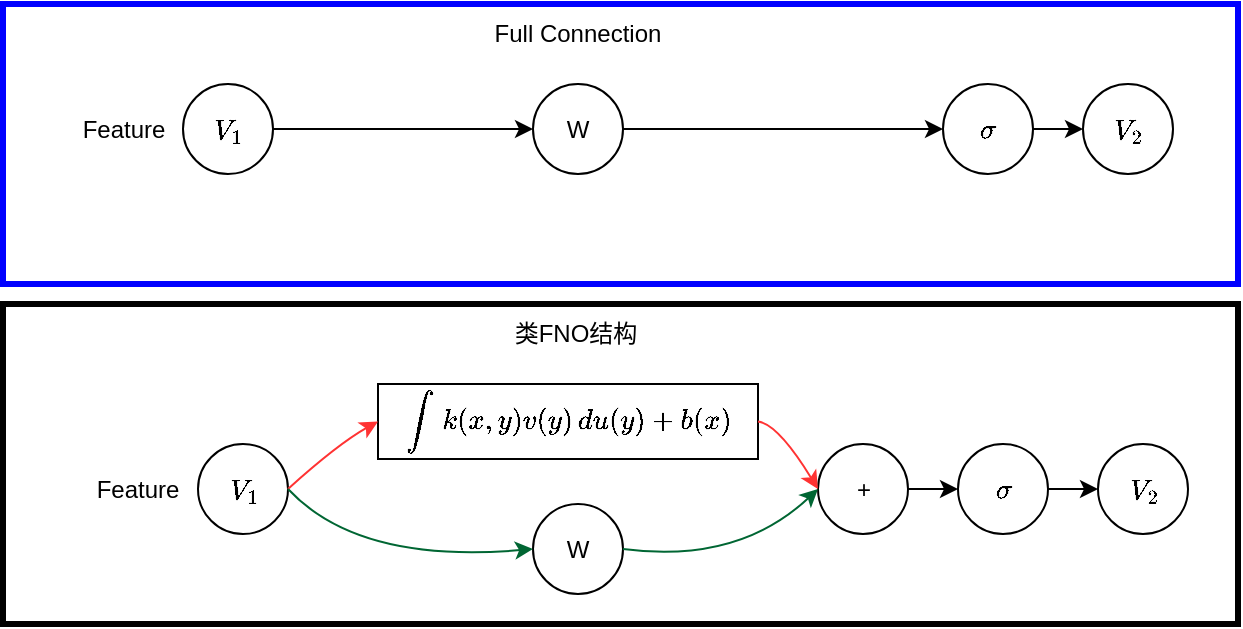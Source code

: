 <mxfile version="20.6.0" type="github">
  <diagram id="xaw-zG6fFAp2UFi7Z7WE" name="第 1 页">
    <mxGraphModel dx="756" dy="392" grid="1" gridSize="10" guides="1" tooltips="1" connect="1" arrows="1" fold="1" page="1" pageScale="1" pageWidth="827" pageHeight="1169" math="1" shadow="0">
      <root>
        <mxCell id="0" />
        <mxCell id="1" parent="0" />
        <mxCell id="_rS2L7CUFjcn-xeAiUGe-1" value="$$V_{1}$$" style="text;html=1;strokeColor=none;fillColor=none;align=center;verticalAlign=middle;whiteSpace=wrap;rounded=0;" vertex="1" parent="1">
          <mxGeometry x="172.5" y="307.5" width="60" height="30" as="geometry" />
        </mxCell>
        <mxCell id="_rS2L7CUFjcn-xeAiUGe-2" value="" style="ellipse;whiteSpace=wrap;html=1;aspect=fixed;fillColor=none;" vertex="1" parent="1">
          <mxGeometry x="180" y="300" width="45" height="45" as="geometry" />
        </mxCell>
        <mxCell id="_rS2L7CUFjcn-xeAiUGe-3" value="Feature" style="text;html=1;strokeColor=none;fillColor=none;align=center;verticalAlign=middle;whiteSpace=wrap;rounded=0;" vertex="1" parent="1">
          <mxGeometry x="120" y="307.5" width="60" height="30" as="geometry" />
        </mxCell>
        <mxCell id="_rS2L7CUFjcn-xeAiUGe-4" value="" style="rounded=0;whiteSpace=wrap;html=1;" vertex="1" parent="1">
          <mxGeometry x="270" y="270" width="190" height="37.5" as="geometry" />
        </mxCell>
        <mxCell id="_rS2L7CUFjcn-xeAiUGe-5" value="" style="ellipse;whiteSpace=wrap;html=1;aspect=fixed;" vertex="1" parent="1">
          <mxGeometry x="347.5" y="330" width="45" height="45" as="geometry" />
        </mxCell>
        <mxCell id="_rS2L7CUFjcn-xeAiUGe-6" value="" style="ellipse;whiteSpace=wrap;html=1;aspect=fixed;" vertex="1" parent="1">
          <mxGeometry x="490" y="300" width="45" height="45" as="geometry" />
        </mxCell>
        <mxCell id="_rS2L7CUFjcn-xeAiUGe-7" value="W" style="text;html=1;strokeColor=none;fillColor=none;align=center;verticalAlign=middle;whiteSpace=wrap;rounded=0;" vertex="1" parent="1">
          <mxGeometry x="340" y="337.5" width="60" height="30" as="geometry" />
        </mxCell>
        <mxCell id="_rS2L7CUFjcn-xeAiUGe-8" value="" style="ellipse;whiteSpace=wrap;html=1;aspect=fixed;" vertex="1" parent="1">
          <mxGeometry x="560" y="300" width="45" height="45" as="geometry" />
        </mxCell>
        <mxCell id="_rS2L7CUFjcn-xeAiUGe-9" value="" style="ellipse;whiteSpace=wrap;html=1;aspect=fixed;" vertex="1" parent="1">
          <mxGeometry x="630" y="300" width="45" height="45" as="geometry" />
        </mxCell>
        <mxCell id="_rS2L7CUFjcn-xeAiUGe-10" value="+" style="text;html=1;strokeColor=none;fillColor=none;align=center;verticalAlign=middle;whiteSpace=wrap;rounded=0;" vertex="1" parent="1">
          <mxGeometry x="482.5" y="307.5" width="60" height="30" as="geometry" />
        </mxCell>
        <mxCell id="_rS2L7CUFjcn-xeAiUGe-11" value="$$\sigma$$" style="text;html=1;strokeColor=none;fillColor=none;align=center;verticalAlign=middle;whiteSpace=wrap;rounded=0;" vertex="1" parent="1">
          <mxGeometry x="552.5" y="307.5" width="60" height="30" as="geometry" />
        </mxCell>
        <mxCell id="_rS2L7CUFjcn-xeAiUGe-12" value="$$V_{2}$$" style="text;html=1;strokeColor=none;fillColor=none;align=center;verticalAlign=middle;whiteSpace=wrap;rounded=0;" vertex="1" parent="1">
          <mxGeometry x="622.5" y="307.5" width="60" height="30" as="geometry" />
        </mxCell>
        <mxCell id="_rS2L7CUFjcn-xeAiUGe-13" value="" style="curved=1;endArrow=classic;html=1;rounded=0;exitX=1;exitY=0.5;exitDx=0;exitDy=0;entryX=0;entryY=0.5;entryDx=0;entryDy=0;strokeColor=#FF3333;" edge="1" parent="1" source="_rS2L7CUFjcn-xeAiUGe-2" target="_rS2L7CUFjcn-xeAiUGe-4">
          <mxGeometry width="50" height="50" relative="1" as="geometry">
            <mxPoint x="240" y="307.5" as="sourcePoint" />
            <mxPoint x="275" y="257.5" as="targetPoint" />
            <Array as="points">
              <mxPoint x="250" y="300" />
            </Array>
          </mxGeometry>
        </mxCell>
        <mxCell id="_rS2L7CUFjcn-xeAiUGe-14" value="" style="curved=1;endArrow=classic;html=1;rounded=0;exitX=1;exitY=0.5;exitDx=0;exitDy=0;entryX=0;entryY=0.5;entryDx=0;entryDy=0;strokeColor=#006633;" edge="1" parent="1" source="_rS2L7CUFjcn-xeAiUGe-2" target="_rS2L7CUFjcn-xeAiUGe-5">
          <mxGeometry width="50" height="50" relative="1" as="geometry">
            <mxPoint x="235.0" y="332.5" as="sourcePoint" />
            <mxPoint x="320" y="360" as="targetPoint" />
            <Array as="points">
              <mxPoint x="260" y="360" />
            </Array>
          </mxGeometry>
        </mxCell>
        <mxCell id="_rS2L7CUFjcn-xeAiUGe-15" value="" style="curved=1;endArrow=classic;html=1;rounded=0;exitX=1;exitY=0.5;exitDx=0;exitDy=0;entryX=0;entryY=0.5;entryDx=0;entryDy=0;strokeColor=#006633;" edge="1" parent="1" source="_rS2L7CUFjcn-xeAiUGe-5" target="_rS2L7CUFjcn-xeAiUGe-6">
          <mxGeometry width="50" height="50" relative="1" as="geometry">
            <mxPoint x="400.0" y="350" as="sourcePoint" />
            <mxPoint x="490" y="360" as="targetPoint" />
            <Array as="points">
              <mxPoint x="450" y="360" />
            </Array>
          </mxGeometry>
        </mxCell>
        <mxCell id="_rS2L7CUFjcn-xeAiUGe-16" value="" style="curved=1;endArrow=classic;html=1;rounded=0;exitX=1;exitY=0.5;exitDx=0;exitDy=0;entryX=0;entryY=0.5;entryDx=0;entryDy=0;strokeColor=#FF3333;" edge="1" parent="1" source="_rS2L7CUFjcn-xeAiUGe-4" target="_rS2L7CUFjcn-xeAiUGe-6">
          <mxGeometry width="50" height="50" relative="1" as="geometry">
            <mxPoint x="470.0" y="280" as="sourcePoint" />
            <mxPoint x="567.5" y="250" as="targetPoint" />
            <Array as="points">
              <mxPoint x="470" y="290" />
            </Array>
          </mxGeometry>
        </mxCell>
        <mxCell id="_rS2L7CUFjcn-xeAiUGe-17" value="" style="endArrow=classic;html=1;rounded=0;exitX=1;exitY=0.5;exitDx=0;exitDy=0;entryX=0;entryY=0.5;entryDx=0;entryDy=0;" edge="1" parent="1" source="_rS2L7CUFjcn-xeAiUGe-6" target="_rS2L7CUFjcn-xeAiUGe-8">
          <mxGeometry width="50" height="50" relative="1" as="geometry">
            <mxPoint x="500" y="360" as="sourcePoint" />
            <mxPoint x="540" y="360" as="targetPoint" />
          </mxGeometry>
        </mxCell>
        <mxCell id="_rS2L7CUFjcn-xeAiUGe-18" value="" style="endArrow=classic;html=1;rounded=0;exitX=1;exitY=0.5;exitDx=0;exitDy=0;entryX=0;entryY=0.5;entryDx=0;entryDy=0;" edge="1" parent="1" source="_rS2L7CUFjcn-xeAiUGe-8" target="_rS2L7CUFjcn-xeAiUGe-9">
          <mxGeometry width="50" height="50" relative="1" as="geometry">
            <mxPoint x="545.0" y="332.5" as="sourcePoint" />
            <mxPoint x="570.0" y="332.5" as="targetPoint" />
          </mxGeometry>
        </mxCell>
        <mxCell id="_rS2L7CUFjcn-xeAiUGe-19" value="$$\int_{}^{} k(x,y)v(y)\,du(y)&amp;nbsp; +b(x)$$" style="text;html=1;strokeColor=none;fillColor=none;align=center;verticalAlign=middle;whiteSpace=wrap;rounded=0;" vertex="1" parent="1">
          <mxGeometry x="278.75" y="273.75" width="172.5" height="30" as="geometry" />
        </mxCell>
        <mxCell id="_rS2L7CUFjcn-xeAiUGe-20" value="$$V_{1}$$" style="text;html=1;strokeColor=none;fillColor=none;align=center;verticalAlign=middle;whiteSpace=wrap;rounded=0;" vertex="1" parent="1">
          <mxGeometry x="165" y="127.5" width="60" height="30" as="geometry" />
        </mxCell>
        <mxCell id="_rS2L7CUFjcn-xeAiUGe-21" value="" style="ellipse;whiteSpace=wrap;html=1;aspect=fixed;fillColor=none;" vertex="1" parent="1">
          <mxGeometry x="172.5" y="120" width="45" height="45" as="geometry" />
        </mxCell>
        <mxCell id="_rS2L7CUFjcn-xeAiUGe-22" value="Feature" style="text;html=1;strokeColor=none;fillColor=none;align=center;verticalAlign=middle;whiteSpace=wrap;rounded=0;" vertex="1" parent="1">
          <mxGeometry x="112.5" y="127.5" width="60" height="30" as="geometry" />
        </mxCell>
        <mxCell id="_rS2L7CUFjcn-xeAiUGe-29" value="" style="ellipse;whiteSpace=wrap;html=1;aspect=fixed;" vertex="1" parent="1">
          <mxGeometry x="552.5" y="120" width="45" height="45" as="geometry" />
        </mxCell>
        <mxCell id="_rS2L7CUFjcn-xeAiUGe-30" value="" style="ellipse;whiteSpace=wrap;html=1;aspect=fixed;" vertex="1" parent="1">
          <mxGeometry x="622.5" y="120" width="45" height="45" as="geometry" />
        </mxCell>
        <mxCell id="_rS2L7CUFjcn-xeAiUGe-31" value="$$\sigma$$" style="text;html=1;strokeColor=none;fillColor=none;align=center;verticalAlign=middle;whiteSpace=wrap;rounded=0;" vertex="1" parent="1">
          <mxGeometry x="545" y="127.5" width="60" height="30" as="geometry" />
        </mxCell>
        <mxCell id="_rS2L7CUFjcn-xeAiUGe-32" value="$$V_{2}$$" style="text;html=1;strokeColor=none;fillColor=none;align=center;verticalAlign=middle;whiteSpace=wrap;rounded=0;" vertex="1" parent="1">
          <mxGeometry x="615" y="127.5" width="60" height="30" as="geometry" />
        </mxCell>
        <mxCell id="_rS2L7CUFjcn-xeAiUGe-33" value="" style="endArrow=classic;html=1;rounded=0;exitX=1;exitY=0.5;exitDx=0;exitDy=0;entryX=0;entryY=0.5;entryDx=0;entryDy=0;" edge="1" parent="1" target="_rS2L7CUFjcn-xeAiUGe-29" source="_rS2L7CUFjcn-xeAiUGe-36">
          <mxGeometry width="50" height="50" relative="1" as="geometry">
            <mxPoint x="527.5" y="142.5" as="sourcePoint" />
            <mxPoint x="532.5" y="180" as="targetPoint" />
          </mxGeometry>
        </mxCell>
        <mxCell id="_rS2L7CUFjcn-xeAiUGe-34" value="" style="endArrow=classic;html=1;rounded=0;exitX=1;exitY=0.5;exitDx=0;exitDy=0;entryX=0;entryY=0.5;entryDx=0;entryDy=0;" edge="1" parent="1" source="_rS2L7CUFjcn-xeAiUGe-29" target="_rS2L7CUFjcn-xeAiUGe-30">
          <mxGeometry width="50" height="50" relative="1" as="geometry">
            <mxPoint x="537.5" y="152.5" as="sourcePoint" />
            <mxPoint x="562.5" y="152.5" as="targetPoint" />
          </mxGeometry>
        </mxCell>
        <mxCell id="_rS2L7CUFjcn-xeAiUGe-36" value="" style="ellipse;whiteSpace=wrap;html=1;aspect=fixed;" vertex="1" parent="1">
          <mxGeometry x="347.5" y="120" width="45" height="45" as="geometry" />
        </mxCell>
        <mxCell id="_rS2L7CUFjcn-xeAiUGe-37" value="W" style="text;html=1;strokeColor=none;fillColor=none;align=center;verticalAlign=middle;whiteSpace=wrap;rounded=0;" vertex="1" parent="1">
          <mxGeometry x="340" y="127.5" width="60" height="30" as="geometry" />
        </mxCell>
        <mxCell id="_rS2L7CUFjcn-xeAiUGe-38" value="" style="endArrow=classic;html=1;rounded=0;exitX=1;exitY=0.5;exitDx=0;exitDy=0;entryX=0;entryY=0.5;entryDx=0;entryDy=0;" edge="1" parent="1" source="_rS2L7CUFjcn-xeAiUGe-21" target="_rS2L7CUFjcn-xeAiUGe-36">
          <mxGeometry width="50" height="50" relative="1" as="geometry">
            <mxPoint x="232.5" y="142.31" as="sourcePoint" />
            <mxPoint x="330" y="180" as="targetPoint" />
          </mxGeometry>
        </mxCell>
        <mxCell id="_rS2L7CUFjcn-xeAiUGe-39" value="" style="rounded=0;whiteSpace=wrap;html=1;fillColor=none;strokeColor=#0000FF;strokeWidth=3;" vertex="1" parent="1">
          <mxGeometry x="82.5" y="80" width="617.5" height="140" as="geometry" />
        </mxCell>
        <mxCell id="_rS2L7CUFjcn-xeAiUGe-40" value="Full Connection" style="text;html=1;strokeColor=none;fillColor=none;align=center;verticalAlign=middle;whiteSpace=wrap;rounded=0;strokeWidth=3;" vertex="1" parent="1">
          <mxGeometry x="325" y="80" width="90" height="30" as="geometry" />
        </mxCell>
        <mxCell id="_rS2L7CUFjcn-xeAiUGe-41" value="" style="rounded=0;whiteSpace=wrap;html=1;fillColor=none;strokeColor=#000000;strokeWidth=3;" vertex="1" parent="1">
          <mxGeometry x="82.5" y="230" width="617.5" height="160" as="geometry" />
        </mxCell>
        <mxCell id="_rS2L7CUFjcn-xeAiUGe-42" value="类FNO结构" style="text;html=1;strokeColor=none;fillColor=none;align=center;verticalAlign=middle;whiteSpace=wrap;rounded=0;strokeWidth=3;" vertex="1" parent="1">
          <mxGeometry x="324" y="230" width="90" height="30" as="geometry" />
        </mxCell>
      </root>
    </mxGraphModel>
  </diagram>
</mxfile>
